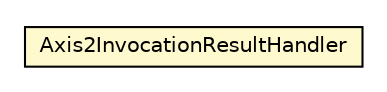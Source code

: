 #!/usr/local/bin/dot
#
# Class diagram 
# Generated by UMLGraph version R5_6-24-gf6e263 (http://www.umlgraph.org/)
#

digraph G {
	edge [fontname="Helvetica",fontsize=10,labelfontname="Helvetica",labelfontsize=10];
	node [fontname="Helvetica",fontsize=10,shape=plaintext];
	nodesep=0.25;
	ranksep=0.5;
	// org.universAAL.ri.wsdlToolkit.invocation.Axis2InvocationResultHandler
	c9851 [label=<<table title="org.universAAL.ri.wsdlToolkit.invocation.Axis2InvocationResultHandler" border="0" cellborder="1" cellspacing="0" cellpadding="2" port="p" bgcolor="lemonChiffon" href="./Axis2InvocationResultHandler.html">
		<tr><td><table border="0" cellspacing="0" cellpadding="1">
<tr><td align="center" balign="center"> Axis2InvocationResultHandler </td></tr>
		</table></td></tr>
		</table>>, URL="./Axis2InvocationResultHandler.html", fontname="Helvetica", fontcolor="black", fontsize=10.0];
}

